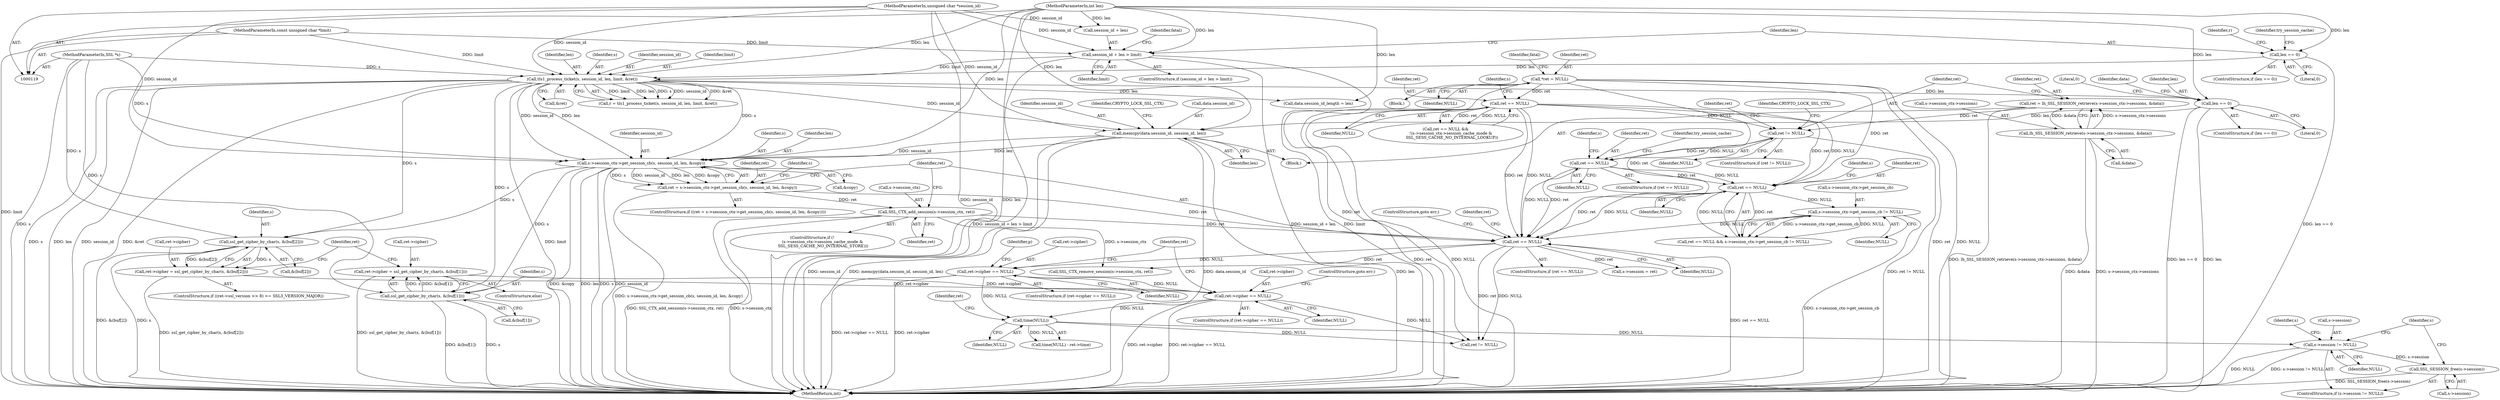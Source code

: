 digraph "1_openssl_a004e72b95835136d3f1ea90517f706c24c03da7_0@API" {
"1000471" [label="(Call,SSL_SESSION_free(s->session))"];
"1000466" [label="(Call,s->session != NULL)"];
"1000434" [label="(Call,time(NULL))"];
"1000420" [label="(Call,ret->cipher == NULL)"];
"1000409" [label="(Call,ret->cipher = ssl_get_cipher_by_char(s, &(buf[1])))"];
"1000413" [label="(Call,ssl_get_cipher_by_char(s, &(buf[1])))"];
"1000158" [label="(Call,tls1_process_ticket(s, session_id, len, limit, &ret))"];
"1000120" [label="(MethodParameterIn,SSL *s)"];
"1000121" [label="(MethodParameterIn,unsigned char *session_id)"];
"1000150" [label="(Call,len == 0)"];
"1000122" [label="(MethodParameterIn,int len)"];
"1000139" [label="(Call,session_id + len > limit)"];
"1000123" [label="(MethodParameterIn,const unsigned char *limit)"];
"1000285" [label="(Call,s->session_ctx->get_session_cb(s, session_id, len, &copy))"];
"1000219" [label="(Call,memcpy(data.session_id, session_id, len))"];
"1000214" [label="(Call,len == 0)"];
"1000398" [label="(Call,ret->cipher = ssl_get_cipher_by_char(s, &(buf[2])))"];
"1000402" [label="(Call,ssl_get_cipher_by_char(s, &(buf[2])))"];
"1000370" [label="(Call,ret->cipher == NULL)"];
"1000324" [label="(Call,ret == NULL)"];
"1000283" [label="(Call,ret = s->session_ctx->get_session_cb(s, session_id, len, &copy))"];
"1000252" [label="(Call,ret == NULL)"];
"1000238" [label="(Call,ret != NULL)"];
"1000227" [label="(Call,ret = lh_SSL_SESSION_retrieve(s->session_ctx->sessions, &data))"];
"1000229" [label="(Call,lh_SSL_SESSION_retrieve(s->session_ctx->sessions, &data))"];
"1000188" [label="(Call,ret == NULL)"];
"1000126" [label="(Call,*ret = NULL)"];
"1000267" [label="(Call,ret == NULL)"];
"1000318" [label="(Call,SSL_CTX_add_session(s->session_ctx, ret))"];
"1000270" [label="(Call,s->session_ctx->get_session_cb != NULL)"];
"1000473" [label="(Identifier,s)"];
"1000410" [label="(Call,ret->cipher)"];
"1000273" [label="(Identifier,s)"];
"1000188" [label="(Call,ret == NULL)"];
"1000240" [label="(Identifier,NULL)"];
"1000421" [label="(Call,ret->cipher)"];
"1000425" [label="(ControlStructure,goto err;)"];
"1000266" [label="(Call,ret == NULL && s->session_ctx->get_session_cb != NULL)"];
"1000371" [label="(Call,ret->cipher)"];
"1000219" [label="(Call,memcpy(data.session_id, session_id, len))"];
"1000199" [label="(Block,)"];
"1000285" [label="(Call,s->session_ctx->get_session_cb(s, session_id, len, &copy))"];
"1000369" [label="(ControlStructure,if (ret->cipher == NULL))"];
"1000235" [label="(Call,&data)"];
"1000327" [label="(ControlStructure,goto err;)"];
"1000208" [label="(Call,data.session_id_length = len)"];
"1000270" [label="(Call,s->session_ctx->get_session_cb != NULL)"];
"1000309" [label="(ControlStructure,if (!\n                (s->session_ctx->session_cache_mode &\n                 SSL_SESS_CACHE_NO_INTERNAL_STORE)))"];
"1000140" [label="(Call,session_id + len)"];
"1000128" [label="(Identifier,NULL)"];
"1000227" [label="(Call,ret = lh_SSL_SESSION_retrieve(s->session_ctx->sessions, &data))"];
"1000287" [label="(Identifier,session_id)"];
"1000271" [label="(Call,s->session_ctx->get_session_cb)"];
"1000516" [label="(MethodReturn,int)"];
"1000435" [label="(Identifier,NULL)"];
"1000143" [label="(Identifier,limit)"];
"1000413" [label="(Call,ssl_get_cipher_by_char(s, &(buf[1])))"];
"1000230" [label="(Call,s->session_ctx->sessions)"];
"1000250" [label="(Identifier,CRYPTO_LOCK_SSL_CTX)"];
"1000471" [label="(Call,SSL_SESSION_free(s->session))"];
"1000374" [label="(Identifier,NULL)"];
"1000131" [label="(Identifier,fatal)"];
"1000390" [label="(ControlStructure,if ((ret->ssl_version >> 8) >= SSL3_VERSION_MAJOR))"];
"1000282" [label="(ControlStructure,if ((ret = s->session_ctx->get_session_cb(s, session_id, len, &copy))))"];
"1000127" [label="(Identifier,ret)"];
"1000269" [label="(Identifier,NULL)"];
"1000239" [label="(Identifier,ret)"];
"1000415" [label="(Call,&(buf[1]))"];
"1000323" [label="(ControlStructure,if (ret == NULL))"];
"1000151" [label="(Identifier,len)"];
"1000121" [label="(MethodParameterIn,unsigned char *session_id)"];
"1000404" [label="(Call,&(buf[2]))"];
"1000286" [label="(Identifier,s)"];
"1000419" [label="(ControlStructure,if (ret->cipher == NULL))"];
"1000318" [label="(Call,SSL_CTX_add_session(s->session_ctx, ret))"];
"1000380" [label="(Identifier,p)"];
"1000324" [label="(Call,ret == NULL)"];
"1000289" [label="(Call,&copy)"];
"1000493" [label="(Call,ret != NULL)"];
"1000223" [label="(Identifier,session_id)"];
"1000322" [label="(Identifier,ret)"];
"1000465" [label="(ControlStructure,if (s->session != NULL))"];
"1000370" [label="(Call,ret->cipher == NULL)"];
"1000162" [label="(Identifier,limit)"];
"1000276" [label="(Identifier,NULL)"];
"1000429" [label="(Identifier,ret)"];
"1000215" [label="(Identifier,len)"];
"1000267" [label="(Call,ret == NULL)"];
"1000163" [label="(Call,&ret)"];
"1000288" [label="(Identifier,len)"];
"1000437" [label="(Identifier,ret)"];
"1000284" [label="(Identifier,ret)"];
"1000216" [label="(Literal,0)"];
"1000149" [label="(ControlStructure,if (len == 0))"];
"1000399" [label="(Call,ret->cipher)"];
"1000402" [label="(Call,ssl_get_cipher_by_char(s, &(buf[2])))"];
"1000238" [label="(Call,ret != NULL)"];
"1000472" [label="(Call,s->session)"];
"1000398" [label="(Call,ret->cipher = ssl_get_cipher_by_char(s, &(buf[2])))"];
"1000254" [label="(Identifier,NULL)"];
"1000190" [label="(Identifier,NULL)"];
"1000466" [label="(Call,s->session != NULL)"];
"1000158" [label="(Call,tls1_process_ticket(s, session_id, len, limit, &ret))"];
"1000124" [label="(Block,)"];
"1000138" [label="(ControlStructure,if (session_id + len > limit))"];
"1000251" [label="(ControlStructure,if (ret == NULL))"];
"1000470" [label="(Identifier,NULL)"];
"1000226" [label="(Identifier,CRYPTO_LOCK_SSL_CTX)"];
"1000451" [label="(Call,SSL_CTX_remove_session(s->session_ctx, ret))"];
"1000408" [label="(ControlStructure,else)"];
"1000283" [label="(Call,ret = s->session_ctx->get_session_cb(s, session_id, len, &copy))"];
"1000120" [label="(MethodParameterIn,SSL *s)"];
"1000161" [label="(Identifier,len)"];
"1000150" [label="(Call,len == 0)"];
"1000122" [label="(MethodParameterIn,int len)"];
"1000139" [label="(Call,session_id + len > limit)"];
"1000253" [label="(Identifier,ret)"];
"1000319" [label="(Call,s->session_ctx)"];
"1000268" [label="(Identifier,ret)"];
"1000296" [label="(Identifier,s)"];
"1000475" [label="(Call,s->session = ret)"];
"1000265" [label="(Identifier,try_session_cache)"];
"1000220" [label="(Call,data.session_id)"];
"1000433" [label="(Call,time(NULL) - ret->time)"];
"1000245" [label="(Identifier,ret)"];
"1000157" [label="(Identifier,r)"];
"1000123" [label="(MethodParameterIn,const unsigned char *limit)"];
"1000467" [label="(Call,s->session)"];
"1000414" [label="(Identifier,s)"];
"1000326" [label="(Identifier,NULL)"];
"1000252" [label="(Call,ret == NULL)"];
"1000187" [label="(Call,ret == NULL &&\n        !(s->session_ctx->session_cache_mode &\n          SSL_SESS_CACHE_NO_INTERNAL_LOOKUP))"];
"1000422" [label="(Identifier,ret)"];
"1000126" [label="(Call,*ret = NULL)"];
"1000159" [label="(Identifier,s)"];
"1000218" [label="(Literal,0)"];
"1000214" [label="(Call,len == 0)"];
"1000221" [label="(Identifier,data)"];
"1000403" [label="(Identifier,s)"];
"1000420" [label="(Call,ret->cipher == NULL)"];
"1000229" [label="(Call,lh_SSL_SESSION_retrieve(s->session_ctx->sessions, &data))"];
"1000237" [label="(ControlStructure,if (ret != NULL))"];
"1000228" [label="(Identifier,ret)"];
"1000152" [label="(Literal,0)"];
"1000477" [label="(Identifier,s)"];
"1000189" [label="(Identifier,ret)"];
"1000409" [label="(Call,ret->cipher = ssl_get_cipher_by_char(s, &(buf[1])))"];
"1000195" [label="(Identifier,s)"];
"1000259" [label="(Identifier,s)"];
"1000325" [label="(Identifier,ret)"];
"1000156" [label="(Call,r = tls1_process_ticket(s, session_id, len, limit, &ret))"];
"1000224" [label="(Identifier,len)"];
"1000332" [label="(Identifier,ret)"];
"1000424" [label="(Identifier,NULL)"];
"1000160" [label="(Identifier,session_id)"];
"1000146" [label="(Identifier,fatal)"];
"1000434" [label="(Call,time(NULL))"];
"1000213" [label="(ControlStructure,if (len == 0))"];
"1000154" [label="(Identifier,try_session_cache)"];
"1000471" -> "1000465"  [label="AST: "];
"1000471" -> "1000472"  [label="CFG: "];
"1000472" -> "1000471"  [label="AST: "];
"1000477" -> "1000471"  [label="CFG: "];
"1000471" -> "1000516"  [label="DDG: SSL_SESSION_free(s->session)"];
"1000466" -> "1000471"  [label="DDG: s->session"];
"1000466" -> "1000465"  [label="AST: "];
"1000466" -> "1000470"  [label="CFG: "];
"1000467" -> "1000466"  [label="AST: "];
"1000470" -> "1000466"  [label="AST: "];
"1000473" -> "1000466"  [label="CFG: "];
"1000477" -> "1000466"  [label="CFG: "];
"1000466" -> "1000516"  [label="DDG: NULL"];
"1000466" -> "1000516"  [label="DDG: s->session != NULL"];
"1000434" -> "1000466"  [label="DDG: NULL"];
"1000434" -> "1000433"  [label="AST: "];
"1000434" -> "1000435"  [label="CFG: "];
"1000435" -> "1000434"  [label="AST: "];
"1000437" -> "1000434"  [label="CFG: "];
"1000434" -> "1000433"  [label="DDG: NULL"];
"1000420" -> "1000434"  [label="DDG: NULL"];
"1000370" -> "1000434"  [label="DDG: NULL"];
"1000434" -> "1000493"  [label="DDG: NULL"];
"1000420" -> "1000419"  [label="AST: "];
"1000420" -> "1000424"  [label="CFG: "];
"1000421" -> "1000420"  [label="AST: "];
"1000424" -> "1000420"  [label="AST: "];
"1000425" -> "1000420"  [label="CFG: "];
"1000429" -> "1000420"  [label="CFG: "];
"1000420" -> "1000516"  [label="DDG: ret->cipher == NULL"];
"1000420" -> "1000516"  [label="DDG: ret->cipher"];
"1000409" -> "1000420"  [label="DDG: ret->cipher"];
"1000398" -> "1000420"  [label="DDG: ret->cipher"];
"1000370" -> "1000420"  [label="DDG: NULL"];
"1000420" -> "1000493"  [label="DDG: NULL"];
"1000409" -> "1000408"  [label="AST: "];
"1000409" -> "1000413"  [label="CFG: "];
"1000410" -> "1000409"  [label="AST: "];
"1000413" -> "1000409"  [label="AST: "];
"1000422" -> "1000409"  [label="CFG: "];
"1000409" -> "1000516"  [label="DDG: ssl_get_cipher_by_char(s, &(buf[1]))"];
"1000413" -> "1000409"  [label="DDG: s"];
"1000413" -> "1000409"  [label="DDG: &(buf[1])"];
"1000413" -> "1000415"  [label="CFG: "];
"1000414" -> "1000413"  [label="AST: "];
"1000415" -> "1000413"  [label="AST: "];
"1000413" -> "1000516"  [label="DDG: s"];
"1000413" -> "1000516"  [label="DDG: &(buf[1])"];
"1000158" -> "1000413"  [label="DDG: s"];
"1000285" -> "1000413"  [label="DDG: s"];
"1000120" -> "1000413"  [label="DDG: s"];
"1000158" -> "1000156"  [label="AST: "];
"1000158" -> "1000163"  [label="CFG: "];
"1000159" -> "1000158"  [label="AST: "];
"1000160" -> "1000158"  [label="AST: "];
"1000161" -> "1000158"  [label="AST: "];
"1000162" -> "1000158"  [label="AST: "];
"1000163" -> "1000158"  [label="AST: "];
"1000156" -> "1000158"  [label="CFG: "];
"1000158" -> "1000516"  [label="DDG: s"];
"1000158" -> "1000516"  [label="DDG: session_id"];
"1000158" -> "1000516"  [label="DDG: &ret"];
"1000158" -> "1000516"  [label="DDG: limit"];
"1000158" -> "1000516"  [label="DDG: len"];
"1000158" -> "1000156"  [label="DDG: limit"];
"1000158" -> "1000156"  [label="DDG: len"];
"1000158" -> "1000156"  [label="DDG: s"];
"1000158" -> "1000156"  [label="DDG: session_id"];
"1000158" -> "1000156"  [label="DDG: &ret"];
"1000120" -> "1000158"  [label="DDG: s"];
"1000121" -> "1000158"  [label="DDG: session_id"];
"1000150" -> "1000158"  [label="DDG: len"];
"1000122" -> "1000158"  [label="DDG: len"];
"1000139" -> "1000158"  [label="DDG: limit"];
"1000123" -> "1000158"  [label="DDG: limit"];
"1000158" -> "1000208"  [label="DDG: len"];
"1000158" -> "1000214"  [label="DDG: len"];
"1000158" -> "1000219"  [label="DDG: session_id"];
"1000158" -> "1000285"  [label="DDG: s"];
"1000158" -> "1000285"  [label="DDG: session_id"];
"1000158" -> "1000285"  [label="DDG: len"];
"1000158" -> "1000402"  [label="DDG: s"];
"1000120" -> "1000119"  [label="AST: "];
"1000120" -> "1000516"  [label="DDG: s"];
"1000120" -> "1000285"  [label="DDG: s"];
"1000120" -> "1000402"  [label="DDG: s"];
"1000121" -> "1000119"  [label="AST: "];
"1000121" -> "1000516"  [label="DDG: session_id"];
"1000121" -> "1000139"  [label="DDG: session_id"];
"1000121" -> "1000140"  [label="DDG: session_id"];
"1000121" -> "1000219"  [label="DDG: session_id"];
"1000121" -> "1000285"  [label="DDG: session_id"];
"1000150" -> "1000149"  [label="AST: "];
"1000150" -> "1000152"  [label="CFG: "];
"1000151" -> "1000150"  [label="AST: "];
"1000152" -> "1000150"  [label="AST: "];
"1000154" -> "1000150"  [label="CFG: "];
"1000157" -> "1000150"  [label="CFG: "];
"1000150" -> "1000516"  [label="DDG: len == 0"];
"1000122" -> "1000150"  [label="DDG: len"];
"1000122" -> "1000119"  [label="AST: "];
"1000122" -> "1000516"  [label="DDG: len"];
"1000122" -> "1000139"  [label="DDG: len"];
"1000122" -> "1000140"  [label="DDG: len"];
"1000122" -> "1000208"  [label="DDG: len"];
"1000122" -> "1000214"  [label="DDG: len"];
"1000122" -> "1000219"  [label="DDG: len"];
"1000122" -> "1000285"  [label="DDG: len"];
"1000139" -> "1000138"  [label="AST: "];
"1000139" -> "1000143"  [label="CFG: "];
"1000140" -> "1000139"  [label="AST: "];
"1000143" -> "1000139"  [label="AST: "];
"1000146" -> "1000139"  [label="CFG: "];
"1000151" -> "1000139"  [label="CFG: "];
"1000139" -> "1000516"  [label="DDG: session_id + len > limit"];
"1000139" -> "1000516"  [label="DDG: session_id + len"];
"1000139" -> "1000516"  [label="DDG: limit"];
"1000123" -> "1000139"  [label="DDG: limit"];
"1000123" -> "1000119"  [label="AST: "];
"1000123" -> "1000516"  [label="DDG: limit"];
"1000285" -> "1000283"  [label="AST: "];
"1000285" -> "1000289"  [label="CFG: "];
"1000286" -> "1000285"  [label="AST: "];
"1000287" -> "1000285"  [label="AST: "];
"1000288" -> "1000285"  [label="AST: "];
"1000289" -> "1000285"  [label="AST: "];
"1000283" -> "1000285"  [label="CFG: "];
"1000285" -> "1000516"  [label="DDG: s"];
"1000285" -> "1000516"  [label="DDG: session_id"];
"1000285" -> "1000516"  [label="DDG: &copy"];
"1000285" -> "1000516"  [label="DDG: len"];
"1000285" -> "1000283"  [label="DDG: s"];
"1000285" -> "1000283"  [label="DDG: session_id"];
"1000285" -> "1000283"  [label="DDG: len"];
"1000285" -> "1000283"  [label="DDG: &copy"];
"1000219" -> "1000285"  [label="DDG: session_id"];
"1000219" -> "1000285"  [label="DDG: len"];
"1000285" -> "1000402"  [label="DDG: s"];
"1000219" -> "1000199"  [label="AST: "];
"1000219" -> "1000224"  [label="CFG: "];
"1000220" -> "1000219"  [label="AST: "];
"1000223" -> "1000219"  [label="AST: "];
"1000224" -> "1000219"  [label="AST: "];
"1000226" -> "1000219"  [label="CFG: "];
"1000219" -> "1000516"  [label="DDG: session_id"];
"1000219" -> "1000516"  [label="DDG: memcpy(data.session_id, session_id, len)"];
"1000219" -> "1000516"  [label="DDG: data.session_id"];
"1000219" -> "1000516"  [label="DDG: len"];
"1000214" -> "1000219"  [label="DDG: len"];
"1000214" -> "1000213"  [label="AST: "];
"1000214" -> "1000216"  [label="CFG: "];
"1000215" -> "1000214"  [label="AST: "];
"1000216" -> "1000214"  [label="AST: "];
"1000218" -> "1000214"  [label="CFG: "];
"1000221" -> "1000214"  [label="CFG: "];
"1000214" -> "1000516"  [label="DDG: len == 0"];
"1000214" -> "1000516"  [label="DDG: len"];
"1000398" -> "1000390"  [label="AST: "];
"1000398" -> "1000402"  [label="CFG: "];
"1000399" -> "1000398"  [label="AST: "];
"1000402" -> "1000398"  [label="AST: "];
"1000422" -> "1000398"  [label="CFG: "];
"1000398" -> "1000516"  [label="DDG: ssl_get_cipher_by_char(s, &(buf[2]))"];
"1000402" -> "1000398"  [label="DDG: s"];
"1000402" -> "1000398"  [label="DDG: &(buf[2])"];
"1000402" -> "1000404"  [label="CFG: "];
"1000403" -> "1000402"  [label="AST: "];
"1000404" -> "1000402"  [label="AST: "];
"1000402" -> "1000516"  [label="DDG: &(buf[2])"];
"1000402" -> "1000516"  [label="DDG: s"];
"1000370" -> "1000369"  [label="AST: "];
"1000370" -> "1000374"  [label="CFG: "];
"1000371" -> "1000370"  [label="AST: "];
"1000374" -> "1000370"  [label="AST: "];
"1000380" -> "1000370"  [label="CFG: "];
"1000429" -> "1000370"  [label="CFG: "];
"1000370" -> "1000516"  [label="DDG: ret->cipher == NULL"];
"1000370" -> "1000516"  [label="DDG: ret->cipher"];
"1000324" -> "1000370"  [label="DDG: NULL"];
"1000324" -> "1000323"  [label="AST: "];
"1000324" -> "1000326"  [label="CFG: "];
"1000325" -> "1000324"  [label="AST: "];
"1000326" -> "1000324"  [label="AST: "];
"1000327" -> "1000324"  [label="CFG: "];
"1000332" -> "1000324"  [label="CFG: "];
"1000324" -> "1000516"  [label="DDG: ret == NULL"];
"1000283" -> "1000324"  [label="DDG: ret"];
"1000252" -> "1000324"  [label="DDG: ret"];
"1000252" -> "1000324"  [label="DDG: NULL"];
"1000188" -> "1000324"  [label="DDG: ret"];
"1000188" -> "1000324"  [label="DDG: NULL"];
"1000267" -> "1000324"  [label="DDG: ret"];
"1000267" -> "1000324"  [label="DDG: NULL"];
"1000126" -> "1000324"  [label="DDG: ret"];
"1000318" -> "1000324"  [label="DDG: ret"];
"1000270" -> "1000324"  [label="DDG: NULL"];
"1000324" -> "1000451"  [label="DDG: ret"];
"1000324" -> "1000475"  [label="DDG: ret"];
"1000324" -> "1000493"  [label="DDG: ret"];
"1000324" -> "1000493"  [label="DDG: NULL"];
"1000283" -> "1000282"  [label="AST: "];
"1000284" -> "1000283"  [label="AST: "];
"1000296" -> "1000283"  [label="CFG: "];
"1000325" -> "1000283"  [label="CFG: "];
"1000283" -> "1000516"  [label="DDG: s->session_ctx->get_session_cb(s, session_id, len, &copy)"];
"1000283" -> "1000318"  [label="DDG: ret"];
"1000252" -> "1000251"  [label="AST: "];
"1000252" -> "1000254"  [label="CFG: "];
"1000253" -> "1000252"  [label="AST: "];
"1000254" -> "1000252"  [label="AST: "];
"1000259" -> "1000252"  [label="CFG: "];
"1000265" -> "1000252"  [label="CFG: "];
"1000238" -> "1000252"  [label="DDG: ret"];
"1000238" -> "1000252"  [label="DDG: NULL"];
"1000252" -> "1000267"  [label="DDG: ret"];
"1000252" -> "1000267"  [label="DDG: NULL"];
"1000238" -> "1000237"  [label="AST: "];
"1000238" -> "1000240"  [label="CFG: "];
"1000239" -> "1000238"  [label="AST: "];
"1000240" -> "1000238"  [label="AST: "];
"1000245" -> "1000238"  [label="CFG: "];
"1000250" -> "1000238"  [label="CFG: "];
"1000238" -> "1000516"  [label="DDG: ret != NULL"];
"1000227" -> "1000238"  [label="DDG: ret"];
"1000188" -> "1000238"  [label="DDG: NULL"];
"1000227" -> "1000199"  [label="AST: "];
"1000227" -> "1000229"  [label="CFG: "];
"1000228" -> "1000227"  [label="AST: "];
"1000229" -> "1000227"  [label="AST: "];
"1000239" -> "1000227"  [label="CFG: "];
"1000227" -> "1000516"  [label="DDG: lh_SSL_SESSION_retrieve(s->session_ctx->sessions, &data)"];
"1000229" -> "1000227"  [label="DDG: s->session_ctx->sessions"];
"1000229" -> "1000227"  [label="DDG: &data"];
"1000229" -> "1000235"  [label="CFG: "];
"1000230" -> "1000229"  [label="AST: "];
"1000235" -> "1000229"  [label="AST: "];
"1000229" -> "1000516"  [label="DDG: &data"];
"1000229" -> "1000516"  [label="DDG: s->session_ctx->sessions"];
"1000188" -> "1000187"  [label="AST: "];
"1000188" -> "1000190"  [label="CFG: "];
"1000189" -> "1000188"  [label="AST: "];
"1000190" -> "1000188"  [label="AST: "];
"1000195" -> "1000188"  [label="CFG: "];
"1000187" -> "1000188"  [label="CFG: "];
"1000188" -> "1000516"  [label="DDG: NULL"];
"1000188" -> "1000516"  [label="DDG: ret"];
"1000188" -> "1000187"  [label="DDG: ret"];
"1000188" -> "1000187"  [label="DDG: NULL"];
"1000126" -> "1000188"  [label="DDG: ret"];
"1000188" -> "1000267"  [label="DDG: ret"];
"1000188" -> "1000267"  [label="DDG: NULL"];
"1000126" -> "1000124"  [label="AST: "];
"1000126" -> "1000128"  [label="CFG: "];
"1000127" -> "1000126"  [label="AST: "];
"1000128" -> "1000126"  [label="AST: "];
"1000131" -> "1000126"  [label="CFG: "];
"1000126" -> "1000516"  [label="DDG: ret"];
"1000126" -> "1000516"  [label="DDG: NULL"];
"1000126" -> "1000267"  [label="DDG: ret"];
"1000126" -> "1000493"  [label="DDG: ret"];
"1000267" -> "1000266"  [label="AST: "];
"1000267" -> "1000269"  [label="CFG: "];
"1000268" -> "1000267"  [label="AST: "];
"1000269" -> "1000267"  [label="AST: "];
"1000273" -> "1000267"  [label="CFG: "];
"1000266" -> "1000267"  [label="CFG: "];
"1000267" -> "1000266"  [label="DDG: ret"];
"1000267" -> "1000266"  [label="DDG: NULL"];
"1000267" -> "1000270"  [label="DDG: NULL"];
"1000318" -> "1000309"  [label="AST: "];
"1000318" -> "1000322"  [label="CFG: "];
"1000319" -> "1000318"  [label="AST: "];
"1000322" -> "1000318"  [label="AST: "];
"1000325" -> "1000318"  [label="CFG: "];
"1000318" -> "1000516"  [label="DDG: SSL_CTX_add_session(s->session_ctx, ret)"];
"1000318" -> "1000516"  [label="DDG: s->session_ctx"];
"1000318" -> "1000451"  [label="DDG: s->session_ctx"];
"1000270" -> "1000266"  [label="AST: "];
"1000270" -> "1000276"  [label="CFG: "];
"1000271" -> "1000270"  [label="AST: "];
"1000276" -> "1000270"  [label="AST: "];
"1000266" -> "1000270"  [label="CFG: "];
"1000270" -> "1000516"  [label="DDG: s->session_ctx->get_session_cb"];
"1000270" -> "1000266"  [label="DDG: s->session_ctx->get_session_cb"];
"1000270" -> "1000266"  [label="DDG: NULL"];
}
